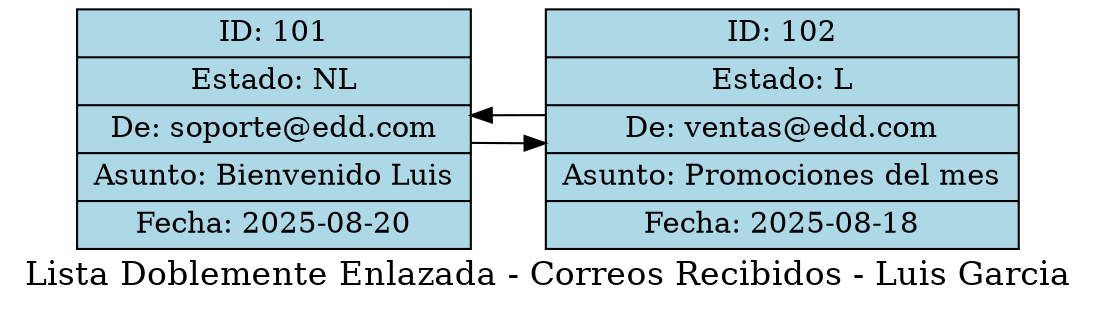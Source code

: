 digraph G {
    label="Lista Doblemente Enlazada - Correos Recibidos - Luis Garcia";
    fontsize=16;
    rankdir=LR;
    node [shape=record, style=filled];
    correo_101 [label="ID: 101|Estado: NL|De: soporte@edd.com|Asunto: Bienvenido Luis|Fecha: 2025-08-20", fillcolor=lightblue];
    correo_101 -> correo_102;
    correo_102 -> correo_101;
    correo_102 [label="ID: 102|Estado: L|De: ventas@edd.com|Asunto: Promociones del mes|Fecha: 2025-08-18", fillcolor=lightblue];
}
